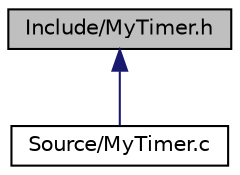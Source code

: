 digraph "Include/MyTimer.h"
{
 // LATEX_PDF_SIZE
  edge [fontname="Helvetica",fontsize="10",labelfontname="Helvetica",labelfontsize="10"];
  node [fontname="Helvetica",fontsize="10",shape=record];
  Node1 [label="Include/MyTimer.h",height=0.2,width=0.4,color="black", fillcolor="grey75", style="filled", fontcolor="black",tooltip="Driver to control Timers and PWMs."];
  Node1 -> Node2 [dir="back",color="midnightblue",fontsize="10",style="solid",fontname="Helvetica"];
  Node2 [label="Source/MyTimer.c",height=0.2,width=0.4,color="black", fillcolor="white", style="filled",URL="$MyTimer_8c.html",tooltip=" "];
}
